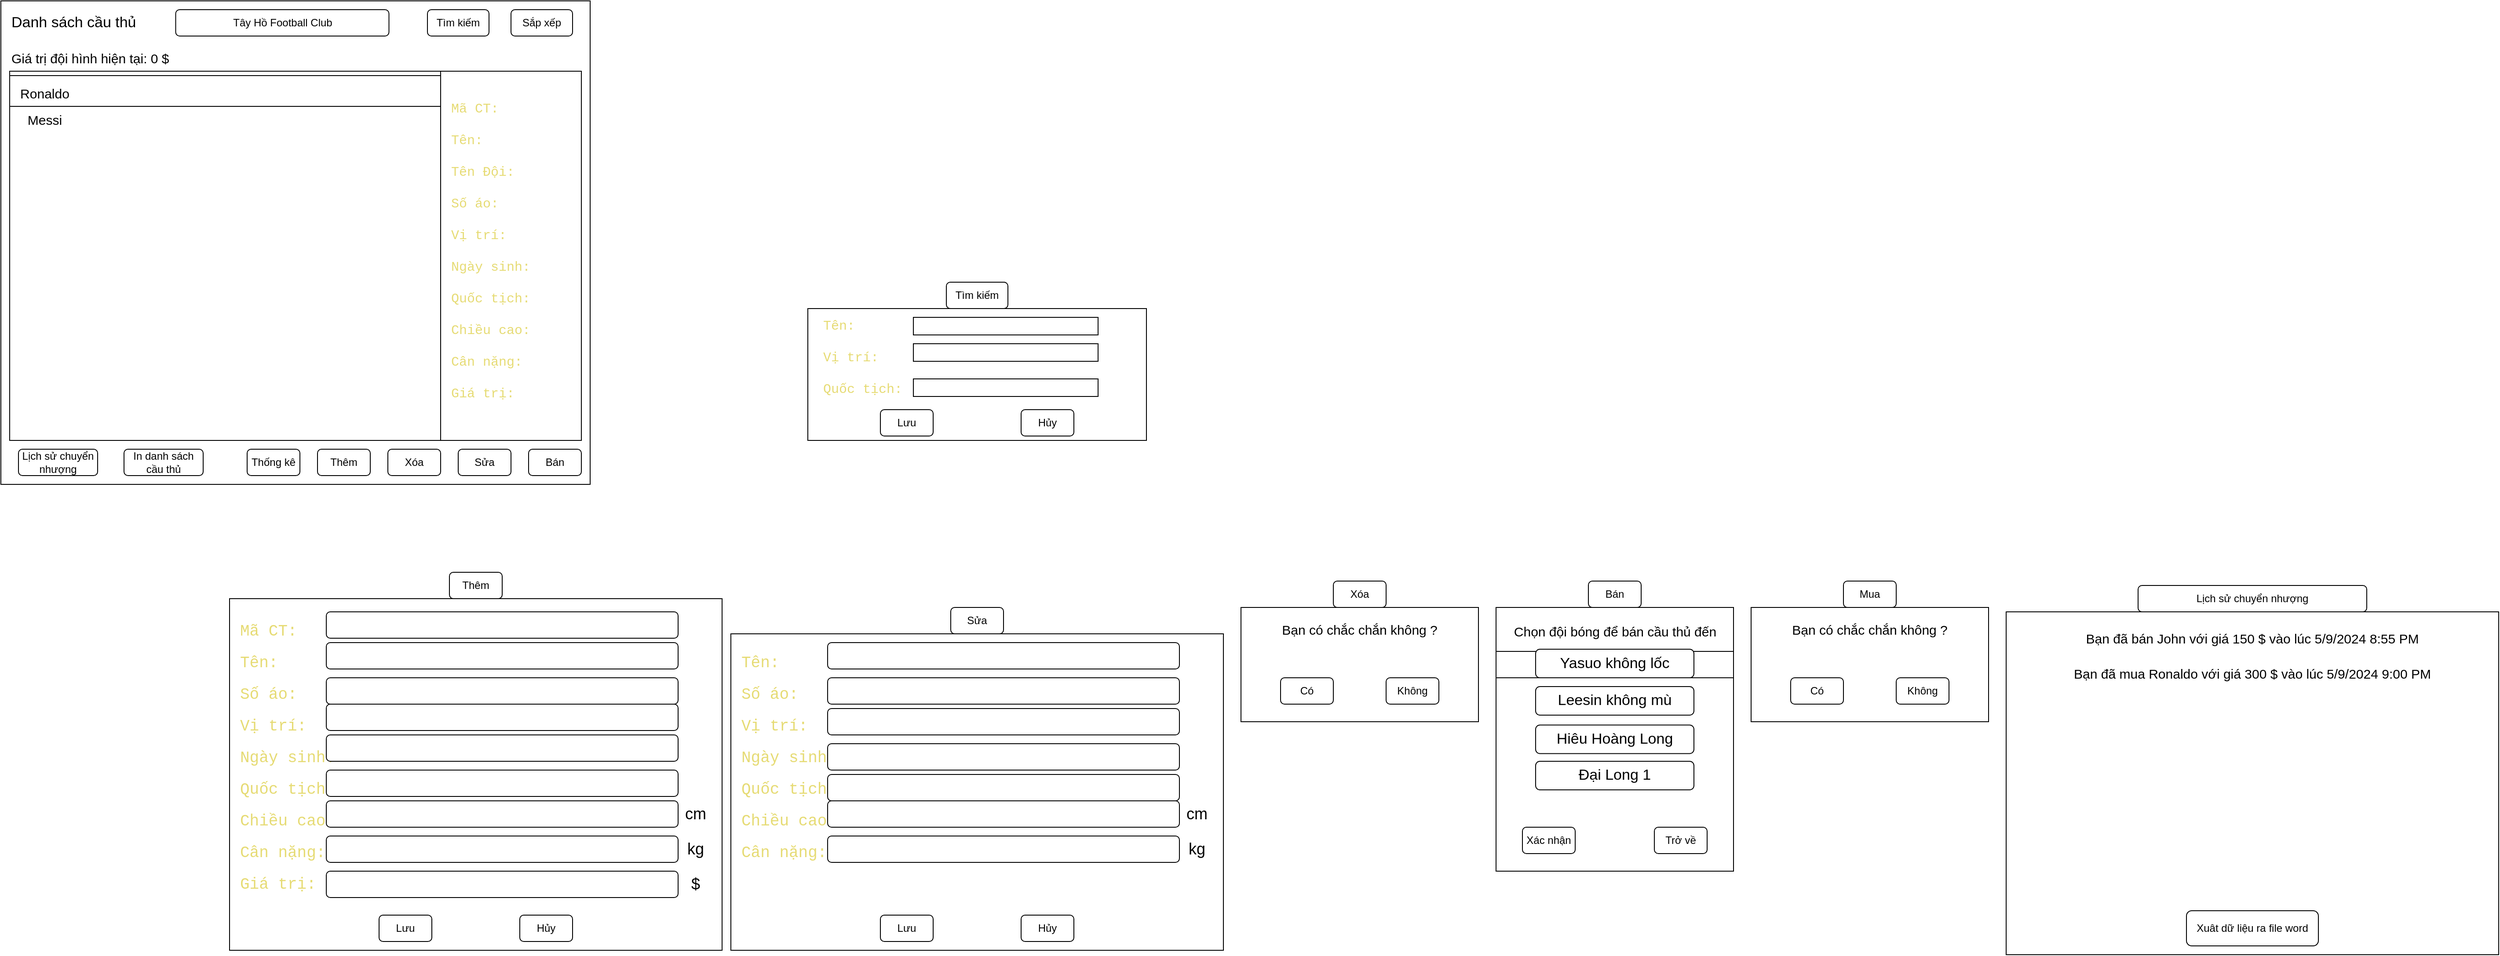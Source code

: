 <mxfile>
    <diagram id="NJaq-msRWG12gq8oBcN4" name="Page-1">
        <mxGraphModel dx="1612" dy="611" grid="1" gridSize="10" guides="1" tooltips="1" connect="1" arrows="1" fold="1" page="1" pageScale="1" pageWidth="850" pageHeight="1100" math="0" shadow="0">
            <root>
                <mxCell id="0"/>
                <mxCell id="1" parent="0"/>
                <mxCell id="4" value="" style="rounded=0;whiteSpace=wrap;html=1;" parent="1" vertex="1">
                    <mxGeometry x="-260" width="670" height="550" as="geometry"/>
                </mxCell>
                <mxCell id="5" value="Thêm" style="rounded=1;whiteSpace=wrap;html=1;" parent="1" vertex="1">
                    <mxGeometry x="100" y="510" width="60" height="30" as="geometry"/>
                </mxCell>
                <mxCell id="6" value="Xóa" style="rounded=1;whiteSpace=wrap;html=1;" parent="1" vertex="1">
                    <mxGeometry x="180" y="510" width="60" height="30" as="geometry"/>
                </mxCell>
                <mxCell id="7" value="Sửa" style="rounded=1;whiteSpace=wrap;html=1;" parent="1" vertex="1">
                    <mxGeometry x="260" y="510" width="60" height="30" as="geometry"/>
                </mxCell>
                <mxCell id="8" value="" style="rounded=0;whiteSpace=wrap;html=1;" parent="1" vertex="1">
                    <mxGeometry x="-250" y="80" width="650" height="420" as="geometry"/>
                </mxCell>
                <mxCell id="9" value="Danh sách cầu thủ" style="text;html=1;strokeColor=none;fillColor=none;align=left;verticalAlign=middle;whiteSpace=wrap;rounded=0;fontSize=17;fontStyle=0" parent="1" vertex="1">
                    <mxGeometry x="-250" y="15" width="160" height="20" as="geometry"/>
                </mxCell>
                <mxCell id="17" value="Bán" style="rounded=1;whiteSpace=wrap;html=1;" parent="1" vertex="1">
                    <mxGeometry x="340" y="510" width="60" height="30" as="geometry"/>
                </mxCell>
                <mxCell id="25" value="Giá trị đội hình hiện tại: 0 $" style="text;html=1;strokeColor=none;fillColor=none;align=left;verticalAlign=middle;whiteSpace=wrap;rounded=0;fontSize=15;" parent="1" vertex="1">
                    <mxGeometry x="-250" y="50" width="190" height="30" as="geometry"/>
                </mxCell>
                <mxCell id="26" value="Lịch sử chuyển nhượng" style="rounded=1;whiteSpace=wrap;html=1;" parent="1" vertex="1">
                    <mxGeometry x="-240" y="510" width="90" height="30" as="geometry"/>
                </mxCell>
                <mxCell id="28" value="Thêm" style="rounded=1;whiteSpace=wrap;html=1;" parent="1" vertex="1">
                    <mxGeometry x="250" y="650" width="60" height="30" as="geometry"/>
                </mxCell>
                <mxCell id="29" value="&lt;span style=&quot;color: rgba(0, 0, 0, 0); font-family: monospace; font-size: 0px; text-align: start;&quot;&gt;%3CmxGraphModel%3E%3Croot%3E%3CmxCell%20id%3D%220%22%2F%3E%3CmxCell%20id%3D%221%22%20parent%3D%220%22%2F%3E%3CmxCell%20id%3D%222%22%20value%3D%22%22%20style%3D%22rounded%3D1%3BwhiteSpace%3Dwrap%3Bhtml%3D1%3BlabelBackgroundColor%3Dnone%3BfontSize%3D18%3B%22%20vertex%3D%221%22%20parent%3D%221%22%3E%3CmxGeometry%20x%3D%2280%22%20y%3D%22680%22%20width%3D%22460%22%20height%3D%2230%22%20as%3D%22geometry%22%2F%3E%3C%2FmxCell%3E%3C%2Froot%3E%3C%2FmxGraphModel%3E&lt;/span&gt;" style="rounded=0;whiteSpace=wrap;html=1;" parent="1" vertex="1">
                    <mxGeometry y="680" width="560" height="400" as="geometry"/>
                </mxCell>
                <mxCell id="30" value="&lt;br style=&quot;font-size: 18px;&quot;&gt;&lt;div style=&quot;color: rgb(255, 255, 255); font-family: &amp;quot;JetBrains Mono Italic&amp;quot;, Consolas, &amp;quot;Courier New&amp;quot;, monospace; font-weight: normal; font-size: 18px; line-height: 18px;&quot;&gt;&lt;div style=&quot;font-size: 18px;&quot;&gt;&lt;span style=&quot;color: rgb(230, 219, 116); font-size: 18px;&quot;&gt;Mã CT:&lt;/span&gt;&lt;/div&gt;&lt;div style=&quot;font-size: 18px;&quot;&gt;&lt;span style=&quot;color: rgb(230, 219, 116); font-size: 18px;&quot;&gt;&lt;br&gt;&lt;/span&gt;&lt;/div&gt;&lt;div style=&quot;font-size: 18px;&quot;&gt;&lt;span style=&quot;color: rgb(230, 219, 116); font-size: 18px;&quot;&gt;Tên:&lt;/span&gt;&lt;/div&gt;&lt;div style=&quot;font-size: 18px;&quot;&gt;&lt;br&gt;&lt;/div&gt;&lt;div style=&quot;font-size: 18px;&quot;&gt;&lt;span style=&quot;color: rgb(230, 219, 116); font-size: 18px;&quot;&gt;Số áo:&lt;/span&gt;&lt;/div&gt;&lt;div style=&quot;font-size: 18px;&quot;&gt;&lt;span style=&quot;color: rgb(230, 219, 116); font-size: 18px;&quot;&gt;&lt;br&gt;&lt;/span&gt;&lt;/div&gt;&lt;div style=&quot;font-size: 18px;&quot;&gt;&lt;span style=&quot;color: rgb(230, 219, 116); font-size: 18px;&quot;&gt;Vị trí:&lt;/span&gt;&lt;/div&gt;&lt;div style=&quot;font-size: 18px;&quot;&gt;&lt;span style=&quot;color: rgb(230, 219, 116); font-size: 18px;&quot;&gt;&lt;br&gt;&lt;/span&gt;&lt;/div&gt;&lt;div style=&quot;font-size: 18px;&quot;&gt;&lt;span style=&quot;color: rgb(230, 219, 116); font-size: 18px;&quot;&gt;Ngày sinh:&lt;/span&gt;&lt;/div&gt;&lt;div style=&quot;font-size: 18px;&quot;&gt;&lt;span style=&quot;color: rgb(230, 219, 116); font-size: 18px;&quot;&gt;&lt;br&gt;&lt;/span&gt;&lt;/div&gt;&lt;div style=&quot;font-size: 18px;&quot;&gt;&lt;span style=&quot;color: rgb(230, 219, 116); font-size: 18px;&quot;&gt;Quốc tịch:&lt;/span&gt;&lt;/div&gt;&lt;div style=&quot;font-size: 18px;&quot;&gt;&lt;span style=&quot;color: rgb(230, 219, 116); font-size: 18px;&quot;&gt;&lt;br&gt;&lt;/span&gt;&lt;/div&gt;&lt;div style=&quot;font-size: 18px;&quot;&gt;&lt;span style=&quot;color: rgb(230, 219, 116); font-size: 18px;&quot;&gt;Chiều cao:&amp;nbsp;&lt;/span&gt;&lt;span style=&quot;color: rgb(230, 219, 116); font-size: 18px;&quot;&gt;cm&lt;/span&gt;&lt;/div&gt;&lt;div style=&quot;font-size: 18px;&quot;&gt;&lt;span style=&quot;color: rgb(230, 219, 116); font-size: 18px;&quot;&gt;&lt;br&gt;&lt;/span&gt;&lt;/div&gt;&lt;div style=&quot;font-size: 18px;&quot;&gt;&lt;span style=&quot;color: rgb(230, 219, 116); font-size: 18px;&quot;&gt;Cân nặng:&lt;/span&gt;&lt;span style=&quot;color: rgb(230, 219, 116); font-size: 18px;&quot;&gt;&amp;nbsp;kg&lt;/span&gt;&lt;/div&gt;&lt;div style=&quot;font-size: 18px;&quot;&gt;&lt;span style=&quot;color: rgb(230, 219, 116); font-size: 18px;&quot;&gt;&lt;br&gt;&lt;/span&gt;&lt;/div&gt;&lt;div style=&quot;font-size: 18px;&quot;&gt;&lt;span style=&quot;color: rgb(230, 219, 116); font-size: 18px;&quot;&gt;Giá trị:&lt;/span&gt;&lt;/div&gt;&lt;/div&gt;" style="text;html=1;strokeColor=none;fillColor=none;align=left;verticalAlign=middle;whiteSpace=wrap;rounded=0;labelBackgroundColor=none;fontSize=18;" parent="1" vertex="1">
                    <mxGeometry x="10" y="670" width="380" height="360" as="geometry"/>
                </mxCell>
                <mxCell id="40" value="" style="rounded=1;whiteSpace=wrap;html=1;labelBackgroundColor=none;fontSize=18;" parent="1" vertex="1">
                    <mxGeometry x="110" y="695" width="400" height="30" as="geometry"/>
                </mxCell>
                <mxCell id="42" value="" style="rounded=1;whiteSpace=wrap;html=1;labelBackgroundColor=none;fontSize=18;" parent="1" vertex="1">
                    <mxGeometry x="110" y="730" width="400" height="30" as="geometry"/>
                </mxCell>
                <mxCell id="43" value="" style="rounded=1;whiteSpace=wrap;html=1;labelBackgroundColor=none;fontSize=18;" parent="1" vertex="1">
                    <mxGeometry x="110" y="770" width="400" height="30" as="geometry"/>
                </mxCell>
                <mxCell id="44" value="" style="rounded=1;whiteSpace=wrap;html=1;labelBackgroundColor=none;fontSize=18;" parent="1" vertex="1">
                    <mxGeometry x="110" y="800" width="400" height="30" as="geometry"/>
                </mxCell>
                <mxCell id="45" value="" style="rounded=1;whiteSpace=wrap;html=1;labelBackgroundColor=none;fontSize=18;" parent="1" vertex="1">
                    <mxGeometry x="110" y="835" width="400" height="30" as="geometry"/>
                </mxCell>
                <mxCell id="46" value="" style="rounded=1;whiteSpace=wrap;html=1;labelBackgroundColor=none;fontSize=18;" parent="1" vertex="1">
                    <mxGeometry x="110" y="875" width="400" height="30" as="geometry"/>
                </mxCell>
                <mxCell id="47" value="" style="rounded=1;whiteSpace=wrap;html=1;labelBackgroundColor=none;fontSize=18;" parent="1" vertex="1">
                    <mxGeometry x="110" y="910" width="400" height="30" as="geometry"/>
                </mxCell>
                <mxCell id="48" value="" style="rounded=1;whiteSpace=wrap;html=1;labelBackgroundColor=none;fontSize=18;" parent="1" vertex="1">
                    <mxGeometry x="110" y="950" width="400" height="30" as="geometry"/>
                </mxCell>
                <mxCell id="49" value="" style="rounded=1;whiteSpace=wrap;html=1;labelBackgroundColor=none;fontSize=18;" parent="1" vertex="1">
                    <mxGeometry x="110" y="990" width="400" height="30" as="geometry"/>
                </mxCell>
                <mxCell id="50" value="cm" style="text;html=1;strokeColor=none;fillColor=none;align=center;verticalAlign=middle;whiteSpace=wrap;rounded=0;labelBackgroundColor=none;fontSize=18;" parent="1" vertex="1">
                    <mxGeometry x="500" y="910" width="60" height="30" as="geometry"/>
                </mxCell>
                <mxCell id="51" value="kg" style="text;html=1;strokeColor=none;fillColor=none;align=center;verticalAlign=middle;whiteSpace=wrap;rounded=0;labelBackgroundColor=none;fontSize=18;" parent="1" vertex="1">
                    <mxGeometry x="500" y="950" width="60" height="30" as="geometry"/>
                </mxCell>
                <mxCell id="52" value="$" style="text;html=1;strokeColor=none;fillColor=none;align=center;verticalAlign=middle;whiteSpace=wrap;rounded=0;labelBackgroundColor=none;fontSize=18;" parent="1" vertex="1">
                    <mxGeometry x="500" y="990" width="60" height="30" as="geometry"/>
                </mxCell>
                <mxCell id="56" value="" style="rounded=0;whiteSpace=wrap;html=1;labelBackgroundColor=none;fontSize=15;" parent="1" vertex="1">
                    <mxGeometry x="240" y="80" width="160" height="420" as="geometry"/>
                </mxCell>
                <mxCell id="57" value="&lt;div style=&quot;color: rgb(255, 255, 255); font-family: &amp;quot;JetBrains Mono Italic&amp;quot;, Consolas, &amp;quot;Courier New&amp;quot;, monospace; line-height: 18px;&quot;&gt;&lt;div&gt;&lt;span style=&quot;color: #e6db74;&quot;&gt;Mã CT:&lt;/span&gt;&lt;/div&gt;&lt;div&gt;&lt;span style=&quot;color: #743ad5;&quot;&gt;&lt;br&gt;&lt;/span&gt;&lt;/div&gt;&lt;div&gt;&lt;span style=&quot;color: #e6db74;&quot;&gt;Tên:&lt;/span&gt;&lt;/div&gt;&lt;div&gt;&lt;span style=&quot;color: #743ad5;&quot;&gt;&lt;br&gt;&lt;/span&gt;&lt;/div&gt;&lt;div&gt;&lt;span style=&quot;color: #e6db74;&quot;&gt;Tên Đội:&lt;/span&gt;&lt;/div&gt;&lt;div&gt;&lt;span style=&quot;color: #743ad5;&quot;&gt;&lt;br&gt;&lt;/span&gt;&lt;/div&gt;&lt;div&gt;&lt;span style=&quot;color: #e6db74;&quot;&gt;Số áo:&lt;/span&gt;&lt;/div&gt;&lt;div&gt;&lt;span style=&quot;color: #743ad5;&quot;&gt;&lt;br&gt;&lt;/span&gt;&lt;/div&gt;&lt;div&gt;&lt;span style=&quot;color: #e6db74;&quot;&gt;Vị trí:&lt;/span&gt;&lt;/div&gt;&lt;div&gt;&lt;span style=&quot;color: #743ad5;&quot;&gt;&lt;br&gt;&lt;/span&gt;&lt;/div&gt;&lt;div&gt;&lt;span style=&quot;color: #e6db74;&quot;&gt;Ngày sinh:&lt;/span&gt;&lt;/div&gt;&lt;div&gt;&lt;br&gt;&lt;/div&gt;&lt;div&gt;&lt;span style=&quot;color: #e6db74;&quot;&gt;Quốc tịch:&lt;/span&gt;&lt;/div&gt;&lt;div&gt;&lt;span style=&quot;color: #743ad5;&quot;&gt;&lt;br&gt;&lt;/span&gt;&lt;/div&gt;&lt;div&gt;&lt;span style=&quot;color: #e6db74;&quot;&gt;Chiều cao:&lt;/span&gt;&lt;/div&gt;&lt;div&gt;&lt;span style=&quot;color: #e6db74;&quot;&gt;&lt;br&gt;&lt;/span&gt;&lt;/div&gt;&lt;div&gt;&lt;span style=&quot;color: #e6db74;&quot;&gt;Cân nặng:&lt;/span&gt;&lt;/div&gt;&lt;div&gt;&lt;span style=&quot;color: #e6db74;&quot;&gt;&lt;br&gt;&lt;/span&gt;&lt;/div&gt;&lt;div&gt;&lt;span style=&quot;color: #e6db74;&quot;&gt;Giá trị:&lt;/span&gt;&lt;/div&gt;&lt;/div&gt;" style="text;html=1;strokeColor=none;fillColor=none;align=left;verticalAlign=middle;whiteSpace=wrap;rounded=0;labelBackgroundColor=none;fontSize=15;" parent="1" vertex="1">
                    <mxGeometry x="250" y="235" width="220" height="100" as="geometry"/>
                </mxCell>
                <mxCell id="60" value="Messi" style="text;html=1;strokeColor=none;fillColor=none;align=center;verticalAlign=middle;whiteSpace=wrap;rounded=0;labelBackgroundColor=none;fontSize=15;" parent="1" vertex="1">
                    <mxGeometry x="-240" y="120" width="60" height="30" as="geometry"/>
                </mxCell>
                <mxCell id="61" value="Sửa" style="rounded=1;whiteSpace=wrap;html=1;" parent="1" vertex="1">
                    <mxGeometry x="820" y="690" width="60" height="30" as="geometry"/>
                </mxCell>
                <mxCell id="98" value="&lt;span style=&quot;color: rgba(0, 0, 0, 0); font-family: monospace; font-size: 0px; text-align: start;&quot;&gt;%3CmxGraphModel%3E%3Croot%3E%3CmxCell%20id%3D%220%22%2F%3E%3CmxCell%20id%3D%221%22%20parent%3D%220%22%2F%3E%3CmxCell%20id%3D%222%22%20value%3D%22%22%20style%3D%22rounded%3D1%3BwhiteSpace%3Dwrap%3Bhtml%3D1%3BlabelBackgroundColor%3Dnone%3BfontSize%3D18%3B%22%20vertex%3D%221%22%20parent%3D%221%22%3E%3CmxGeometry%20x%3D%2280%22%20y%3D%22680%22%20width%3D%22460%22%20height%3D%2230%22%20as%3D%22geometry%22%2F%3E%3C%2FmxCell%3E%3C%2Froot%3E%3C%2FmxGraphModel%3E&lt;/span&gt;" style="rounded=0;whiteSpace=wrap;html=1;" parent="1" vertex="1">
                    <mxGeometry x="570" y="720" width="560" height="360" as="geometry"/>
                </mxCell>
                <mxCell id="99" value="&lt;br style=&quot;font-size: 18px;&quot;&gt;&lt;div style=&quot;color: rgb(255, 255, 255); font-family: &amp;quot;JetBrains Mono Italic&amp;quot;, Consolas, &amp;quot;Courier New&amp;quot;, monospace; font-weight: normal; font-size: 18px; line-height: 18px;&quot;&gt;&lt;div style=&quot;font-size: 18px;&quot;&gt;&lt;br&gt;&lt;/div&gt;&lt;div style=&quot;font-size: 18px;&quot;&gt;&lt;span style=&quot;color: rgb(230, 219, 116); font-size: 18px;&quot;&gt;Tên:&lt;/span&gt;&lt;/div&gt;&lt;div style=&quot;font-size: 18px;&quot;&gt;&lt;span style=&quot;color: rgb(230, 219, 116); font-size: 18px;&quot;&gt;&lt;br&gt;&lt;/span&gt;&lt;/div&gt;&lt;div style=&quot;font-size: 18px;&quot;&gt;&lt;span style=&quot;color: rgb(230, 219, 116); font-size: 18px;&quot;&gt;Số áo:&lt;/span&gt;&lt;/div&gt;&lt;div style=&quot;font-size: 18px;&quot;&gt;&lt;span style=&quot;color: rgb(230, 219, 116); font-size: 18px;&quot;&gt;&lt;br&gt;&lt;/span&gt;&lt;/div&gt;&lt;div style=&quot;font-size: 18px;&quot;&gt;&lt;span style=&quot;color: rgb(230, 219, 116); font-size: 18px;&quot;&gt;Vị trí:&lt;/span&gt;&lt;/div&gt;&lt;div style=&quot;font-size: 18px;&quot;&gt;&lt;span style=&quot;color: rgb(230, 219, 116); font-size: 18px;&quot;&gt;&lt;br&gt;&lt;/span&gt;&lt;/div&gt;&lt;div style=&quot;font-size: 18px;&quot;&gt;&lt;span style=&quot;color: rgb(230, 219, 116); font-size: 18px;&quot;&gt;Ngày sinh:&lt;/span&gt;&lt;/div&gt;&lt;div style=&quot;font-size: 18px;&quot;&gt;&lt;span style=&quot;color: rgb(230, 219, 116); font-size: 18px;&quot;&gt;&lt;br&gt;&lt;/span&gt;&lt;/div&gt;&lt;div style=&quot;font-size: 18px;&quot;&gt;&lt;span style=&quot;color: rgb(230, 219, 116); font-size: 18px;&quot;&gt;Quốc tịch:&lt;/span&gt;&lt;/div&gt;&lt;div style=&quot;font-size: 18px;&quot;&gt;&lt;span style=&quot;color: rgb(230, 219, 116); font-size: 18px;&quot;&gt;&lt;br&gt;&lt;/span&gt;&lt;/div&gt;&lt;div style=&quot;font-size: 18px;&quot;&gt;&lt;span style=&quot;color: rgb(230, 219, 116); font-size: 18px;&quot;&gt;Chiều cao:&amp;nbsp;&lt;/span&gt;&lt;span style=&quot;color: rgb(230, 219, 116); font-size: 18px;&quot;&gt;cm&lt;/span&gt;&lt;/div&gt;&lt;div style=&quot;font-size: 18px;&quot;&gt;&lt;span style=&quot;color: rgb(230, 219, 116); font-size: 18px;&quot;&gt;&lt;br&gt;&lt;/span&gt;&lt;/div&gt;&lt;div style=&quot;font-size: 18px;&quot;&gt;&lt;span style=&quot;color: rgb(230, 219, 116); font-size: 18px;&quot;&gt;Cân nặng:&lt;/span&gt;&lt;span style=&quot;color: rgb(230, 219, 116); font-size: 18px;&quot;&gt;&amp;nbsp;kg&lt;/span&gt;&lt;/div&gt;&lt;div style=&quot;font-size: 18px;&quot;&gt;&lt;br&gt;&lt;/div&gt;&lt;/div&gt;" style="text;html=1;strokeColor=none;fillColor=none;align=left;verticalAlign=middle;whiteSpace=wrap;rounded=0;labelBackgroundColor=none;fontSize=18;" parent="1" vertex="1">
                    <mxGeometry x="580" y="670" width="380" height="360" as="geometry"/>
                </mxCell>
                <mxCell id="102" value="" style="rounded=1;whiteSpace=wrap;html=1;labelBackgroundColor=none;fontSize=18;" parent="1" vertex="1">
                    <mxGeometry x="680" y="730" width="400" height="30" as="geometry"/>
                </mxCell>
                <mxCell id="103" value="" style="rounded=1;whiteSpace=wrap;html=1;labelBackgroundColor=none;fontSize=18;" parent="1" vertex="1">
                    <mxGeometry x="680" y="770" width="400" height="30" as="geometry"/>
                </mxCell>
                <mxCell id="104" value="" style="rounded=1;whiteSpace=wrap;html=1;labelBackgroundColor=none;fontSize=18;" parent="1" vertex="1">
                    <mxGeometry x="680" y="805" width="400" height="30" as="geometry"/>
                </mxCell>
                <mxCell id="105" value="" style="rounded=1;whiteSpace=wrap;html=1;labelBackgroundColor=none;fontSize=18;" parent="1" vertex="1">
                    <mxGeometry x="680" y="845" width="400" height="30" as="geometry"/>
                </mxCell>
                <mxCell id="106" value="" style="rounded=1;whiteSpace=wrap;html=1;labelBackgroundColor=none;fontSize=18;" parent="1" vertex="1">
                    <mxGeometry x="680" y="880" width="400" height="30" as="geometry"/>
                </mxCell>
                <mxCell id="107" value="" style="rounded=1;whiteSpace=wrap;html=1;labelBackgroundColor=none;fontSize=18;" parent="1" vertex="1">
                    <mxGeometry x="680" y="910" width="400" height="30" as="geometry"/>
                </mxCell>
                <mxCell id="108" value="" style="rounded=1;whiteSpace=wrap;html=1;labelBackgroundColor=none;fontSize=18;" parent="1" vertex="1">
                    <mxGeometry x="680" y="950" width="400" height="30" as="geometry"/>
                </mxCell>
                <mxCell id="110" value="cm" style="text;html=1;strokeColor=none;fillColor=none;align=center;verticalAlign=middle;whiteSpace=wrap;rounded=0;labelBackgroundColor=none;fontSize=18;" parent="1" vertex="1">
                    <mxGeometry x="1070" y="910" width="60" height="30" as="geometry"/>
                </mxCell>
                <mxCell id="111" value="kg" style="text;html=1;strokeColor=none;fillColor=none;align=center;verticalAlign=middle;whiteSpace=wrap;rounded=0;labelBackgroundColor=none;fontSize=18;" parent="1" vertex="1">
                    <mxGeometry x="1070" y="950" width="60" height="30" as="geometry"/>
                </mxCell>
                <mxCell id="113" value="Lưu" style="rounded=1;whiteSpace=wrap;html=1;" parent="1" vertex="1">
                    <mxGeometry x="740" y="1040" width="60" height="30" as="geometry"/>
                </mxCell>
                <mxCell id="114" value="Hủy" style="rounded=1;whiteSpace=wrap;html=1;" parent="1" vertex="1">
                    <mxGeometry x="900" y="1040" width="60" height="30" as="geometry"/>
                </mxCell>
                <mxCell id="117" value="Lưu" style="rounded=1;whiteSpace=wrap;html=1;" parent="1" vertex="1">
                    <mxGeometry x="170" y="1040" width="60" height="30" as="geometry"/>
                </mxCell>
                <mxCell id="118" value="Hủy" style="rounded=1;whiteSpace=wrap;html=1;" parent="1" vertex="1">
                    <mxGeometry x="330" y="1040" width="60" height="30" as="geometry"/>
                </mxCell>
                <mxCell id="119" value="Xóa" style="rounded=1;whiteSpace=wrap;html=1;" parent="1" vertex="1">
                    <mxGeometry x="1255" y="660" width="60" height="30" as="geometry"/>
                </mxCell>
                <mxCell id="120" value="&lt;span style=&quot;color: rgba(0, 0, 0, 0); font-family: monospace; font-size: 0px; text-align: start;&quot;&gt;%3CmxGraphModel%3E%3Croot%3E%3CmxCell%20id%3D%220%22%2F%3E%3CmxCell%20id%3D%221%22%20parent%3D%220%22%2F%3E%3CmxCell%20id%3D%222%22%20value%3D%22%22%20style%3D%22rounded%3D1%3BwhiteSpace%3Dwrap%3Bhtml%3D1%3BlabelBackgroundColor%3Dnone%3BfontSize%3D18%3B%22%20vertex%3D%221%22%20parent%3D%221%22%3E%3CmxGeometry%20x%3D%2280%22%20y%3D%22680%22%20width%3D%22460%22%20height%3D%2230%22%20as%3D%22geometry%22%2F%3E%3C%2FmxCell%3E%3C%2Froot%3E%3C%2FmxGraphModel%3E&lt;/span&gt;" style="rounded=0;whiteSpace=wrap;html=1;" parent="1" vertex="1">
                    <mxGeometry x="1150" y="690" width="270" height="130" as="geometry"/>
                </mxCell>
                <mxCell id="121" value="Bạn có chắc chắn không ?" style="text;html=1;strokeColor=none;fillColor=none;align=center;verticalAlign=middle;whiteSpace=wrap;rounded=0;labelBackgroundColor=none;fontSize=15;" parent="1" vertex="1">
                    <mxGeometry x="1175" y="700" width="220" height="30" as="geometry"/>
                </mxCell>
                <mxCell id="122" value="Có" style="rounded=1;whiteSpace=wrap;html=1;" parent="1" vertex="1">
                    <mxGeometry x="1195" y="770" width="60" height="30" as="geometry"/>
                </mxCell>
                <mxCell id="123" value="Không" style="rounded=1;whiteSpace=wrap;html=1;" parent="1" vertex="1">
                    <mxGeometry x="1315" y="770" width="60" height="30" as="geometry"/>
                </mxCell>
                <mxCell id="127" value="" style="rounded=0;whiteSpace=wrap;html=1;labelBackgroundColor=none;fontSize=15;" parent="1" vertex="1">
                    <mxGeometry x="-250" y="85" width="490" height="35" as="geometry"/>
                </mxCell>
                <mxCell id="55" value="Ronaldo" style="text;html=1;strokeColor=none;fillColor=none;align=center;verticalAlign=middle;whiteSpace=wrap;rounded=0;labelBackgroundColor=none;fontSize=15;" parent="1" vertex="1">
                    <mxGeometry x="-240" y="90" width="60" height="30" as="geometry"/>
                </mxCell>
                <mxCell id="129" value="Bán" style="rounded=1;whiteSpace=wrap;html=1;" parent="1" vertex="1">
                    <mxGeometry x="1545" y="660" width="60" height="30" as="geometry"/>
                </mxCell>
                <mxCell id="130" value="&lt;span style=&quot;color: rgba(0, 0, 0, 0); font-family: monospace; font-size: 0px; text-align: start;&quot;&gt;%3CmxGraphModel%3E%3Croot%3E%3CmxCell%20id%3D%220%22%2F%3E%3CmxCell%20id%3D%221%22%20parent%3D%220%22%2F%3E%3CmxCell%20id%3D%222%22%20value%3D%22%22%20style%3D%22rounded%3D1%3BwhiteSpace%3Dwrap%3Bhtml%3D1%3BlabelBackgroundColor%3Dnone%3BfontSize%3D18%3B%22%20vertex%3D%221%22%20parent%3D%221%22%3E%3CmxGeometry%20x%3D%2280%22%20y%3D%22680%22%20width%3D%22460%22%20height%3D%2230%22%20as%3D%22geometry%22%2F%3E%3C%2FmxCell%3E%3C%2Froot%3E%3C%2FmxGraphModel%3E&lt;/span&gt;" style="rounded=0;whiteSpace=wrap;html=1;" parent="1" vertex="1">
                    <mxGeometry x="1440" y="690" width="270" height="300" as="geometry"/>
                </mxCell>
                <mxCell id="131" value="Chọn đội bóng để bán cầu thủ đến" style="text;html=1;strokeColor=none;fillColor=none;align=center;verticalAlign=middle;whiteSpace=wrap;rounded=0;labelBackgroundColor=none;fontSize=15;" parent="1" vertex="1">
                    <mxGeometry x="1452.5" y="700" width="245" height="33.41" as="geometry"/>
                </mxCell>
                <mxCell id="134" value="Mua" style="rounded=1;whiteSpace=wrap;html=1;" parent="1" vertex="1">
                    <mxGeometry x="1835" y="660" width="60" height="30" as="geometry"/>
                </mxCell>
                <mxCell id="135" value="&lt;span style=&quot;color: rgba(0, 0, 0, 0); font-family: monospace; font-size: 0px; text-align: start;&quot;&gt;%3CmxGraphModel%3E%3Croot%3E%3CmxCell%20id%3D%220%22%2F%3E%3CmxCell%20id%3D%221%22%20parent%3D%220%22%2F%3E%3CmxCell%20id%3D%222%22%20value%3D%22%22%20style%3D%22rounded%3D1%3BwhiteSpace%3Dwrap%3Bhtml%3D1%3BlabelBackgroundColor%3Dnone%3BfontSize%3D18%3B%22%20vertex%3D%221%22%20parent%3D%221%22%3E%3CmxGeometry%20x%3D%2280%22%20y%3D%22680%22%20width%3D%22460%22%20height%3D%2230%22%20as%3D%22geometry%22%2F%3E%3C%2FmxCell%3E%3C%2Froot%3E%3C%2FmxGraphModel%3E&lt;/span&gt;" style="rounded=0;whiteSpace=wrap;html=1;" parent="1" vertex="1">
                    <mxGeometry x="1730" y="690" width="270" height="130" as="geometry"/>
                </mxCell>
                <mxCell id="136" value="Bạn có chắc chắn không ?" style="text;html=1;strokeColor=none;fillColor=none;align=center;verticalAlign=middle;whiteSpace=wrap;rounded=0;labelBackgroundColor=none;fontSize=15;" parent="1" vertex="1">
                    <mxGeometry x="1755" y="700" width="220" height="30" as="geometry"/>
                </mxCell>
                <mxCell id="137" value="Có" style="rounded=1;whiteSpace=wrap;html=1;" parent="1" vertex="1">
                    <mxGeometry x="1775" y="770" width="60" height="30" as="geometry"/>
                </mxCell>
                <mxCell id="138" value="Không" style="rounded=1;whiteSpace=wrap;html=1;" parent="1" vertex="1">
                    <mxGeometry x="1895" y="770" width="60" height="30" as="geometry"/>
                </mxCell>
                <mxCell id="139" value="Lịch sử chuyển nhượng" style="rounded=1;whiteSpace=wrap;html=1;" parent="1" vertex="1">
                    <mxGeometry x="2170" y="665" width="260" height="30" as="geometry"/>
                </mxCell>
                <mxCell id="140" value="&lt;span style=&quot;color: rgba(0, 0, 0, 0); font-family: monospace; font-size: 0px; text-align: start;&quot;&gt;%3CmxGraphModel%3E%3Croot%3E%3CmxCell%20id%3D%220%22%2F%3E%3CmxCell%20id%3D%221%22%20parent%3D%220%22%2F%3E%3CmxCell%20id%3D%222%22%20value%3D%22%22%20style%3D%22rounded%3D1%3BwhiteSpace%3Dwrap%3Bhtml%3D1%3BlabelBackgroundColor%3Dnone%3BfontSize%3D18%3B%22%20vertex%3D%221%22%20parent%3D%221%22%3E%3CmxGeometry%20x%3D%2280%22%20y%3D%22680%22%20width%3D%22460%22%20height%3D%2230%22%20as%3D%22geometry%22%2F%3E%3C%2FmxCell%3E%3C%2Froot%3E%3C%2FmxGraphModel%3E&lt;/span&gt;" style="rounded=0;whiteSpace=wrap;html=1;" parent="1" vertex="1">
                    <mxGeometry x="2020" y="695" width="560" height="390" as="geometry"/>
                </mxCell>
                <mxCell id="156" value="Bạn đã bán John với giá 150 $ vào lúc 5/9/2024 8:55 PM" style="text;html=1;strokeColor=none;fillColor=none;align=center;verticalAlign=middle;whiteSpace=wrap;rounded=0;labelBackgroundColor=none;fontSize=15;" parent="1" vertex="1">
                    <mxGeometry x="2095" y="710" width="410" height="30" as="geometry"/>
                </mxCell>
                <mxCell id="158" value="Bạn đã mua Ronaldo với giá 300 $ vào lúc 5/9/2024 9:00 PM" style="text;html=1;strokeColor=none;fillColor=none;align=center;verticalAlign=middle;whiteSpace=wrap;rounded=0;labelBackgroundColor=none;fontSize=15;" parent="1" vertex="1">
                    <mxGeometry x="2095" y="750" width="410" height="30" as="geometry"/>
                </mxCell>
                <mxCell id="167" value="Tìm kiếm" style="rounded=1;whiteSpace=wrap;html=1;" parent="1" vertex="1">
                    <mxGeometry x="815" y="320" width="70" height="30" as="geometry"/>
                </mxCell>
                <mxCell id="168" value="" style="rounded=0;whiteSpace=wrap;html=1;" parent="1" vertex="1">
                    <mxGeometry x="657.5" y="350" width="385" height="150" as="geometry"/>
                </mxCell>
                <mxCell id="169" value="&lt;div style=&quot;color: rgb(255, 255, 255); font-family: &amp;quot;JetBrains Mono Italic&amp;quot;, Consolas, &amp;quot;Courier New&amp;quot;, monospace; line-height: 18px;&quot;&gt;&lt;div&gt;&lt;span style=&quot;color: rgb(230, 219, 116); background-color: initial;&quot;&gt;Tên:&lt;/span&gt;&lt;/div&gt;&lt;div&gt;&lt;span style=&quot;color: #743ad5;&quot;&gt;&lt;br&gt;&lt;/span&gt;&lt;/div&gt;&lt;div&gt;&lt;span style=&quot;color: #e6db74;&quot;&gt;Vị trí:&lt;/span&gt;&lt;/div&gt;&lt;div&gt;&lt;br&gt;&lt;/div&gt;&lt;div&gt;&lt;span style=&quot;color: #e6db74;&quot;&gt;Quốc tịch:&lt;/span&gt;&lt;/div&gt;&lt;div&gt;&lt;br&gt;&lt;/div&gt;&lt;/div&gt;" style="text;html=1;strokeColor=none;fillColor=none;align=left;verticalAlign=middle;whiteSpace=wrap;rounded=0;labelBackgroundColor=none;fontSize=15;" parent="1" vertex="1">
                    <mxGeometry x="672.5" y="365" width="220" height="100" as="geometry"/>
                </mxCell>
                <mxCell id="171" value="" style="rounded=0;whiteSpace=wrap;html=1;" parent="1" vertex="1">
                    <mxGeometry x="777.5" y="430" width="210" height="20" as="geometry"/>
                </mxCell>
                <mxCell id="172" value="" style="rounded=0;whiteSpace=wrap;html=1;" parent="1" vertex="1">
                    <mxGeometry x="777.5" y="360" width="210" height="20" as="geometry"/>
                </mxCell>
                <mxCell id="173" value="" style="rounded=0;whiteSpace=wrap;html=1;" parent="1" vertex="1">
                    <mxGeometry x="777.5" y="390" width="210" height="20" as="geometry"/>
                </mxCell>
                <mxCell id="177" value="Lưu" style="rounded=1;whiteSpace=wrap;html=1;" parent="1" vertex="1">
                    <mxGeometry x="740" y="465" width="60" height="30" as="geometry"/>
                </mxCell>
                <mxCell id="178" value="Hủy" style="rounded=1;whiteSpace=wrap;html=1;" parent="1" vertex="1">
                    <mxGeometry x="900" y="465" width="60" height="30" as="geometry"/>
                </mxCell>
                <mxCell id="180" value="Xuât dữ liệu ra file word" style="rounded=1;whiteSpace=wrap;html=1;" parent="1" vertex="1">
                    <mxGeometry x="2225" y="1035" width="150" height="40" as="geometry"/>
                </mxCell>
                <mxCell id="182" value="Tìm kiếm" style="rounded=1;whiteSpace=wrap;html=1;" parent="1" vertex="1">
                    <mxGeometry x="225" y="10" width="70" height="30" as="geometry"/>
                </mxCell>
                <mxCell id="183" value="Sắp xếp" style="rounded=1;whiteSpace=wrap;html=1;" parent="1" vertex="1">
                    <mxGeometry x="320" y="10" width="70" height="30" as="geometry"/>
                </mxCell>
                <mxCell id="186" value="Tây Hồ Football Club" style="rounded=1;whiteSpace=wrap;html=1;" vertex="1" parent="1">
                    <mxGeometry x="-61.25" y="10" width="242.5" height="30" as="geometry"/>
                </mxCell>
                <mxCell id="192" value="Thống kê" style="rounded=1;whiteSpace=wrap;html=1;" vertex="1" parent="1">
                    <mxGeometry x="20" y="510" width="60" height="30" as="geometry"/>
                </mxCell>
                <mxCell id="198" value="Leesin không mù&lt;span style=&quot;color: rgba(0, 0, 0, 0); font-family: monospace; font-size: 0px; text-align: start;&quot;&gt;%3CmxGraphModel%3E%3Croot%3E%3CmxCell%20id%3D%220%22%2F%3E%3CmxCell%20id%3D%221%22%20parent%3D%220%22%2F%3E%3CmxCell%20id%3D%222%22%20value%3D%22Yasuo%20kh%C3%B4ng%20l%E1%BB%91c%22%20style%3D%22rounded%3D1%3BwhiteSpace%3Dwrap%3Bhtml%3D1%3BfontSize%3D17%3B%22%20vertex%3D%221%22%20parent%3D%221%22%3E%3CmxGeometry%20x%3D%221485%22%20y%3D%22737.5%22%20width%3D%22180%22%20height%3D%2232.5%22%20as%3D%22geometry%22%2F%3E%3C%2FmxCell%3E%3C%2Froot%3E%3C%2FmxGraphModel%3E&lt;/span&gt;" style="rounded=1;whiteSpace=wrap;html=1;fontSize=17;" vertex="1" parent="1">
                    <mxGeometry x="1485" y="780" width="180" height="32.5" as="geometry"/>
                </mxCell>
                <mxCell id="199" value="Hiêu Hoàng Long" style="rounded=1;whiteSpace=wrap;html=1;fontSize=17;" vertex="1" parent="1">
                    <mxGeometry x="1485" y="823.75" width="180" height="32.5" as="geometry"/>
                </mxCell>
                <mxCell id="200" value="Đại Long 1" style="rounded=1;whiteSpace=wrap;html=1;fontSize=17;" vertex="1" parent="1">
                    <mxGeometry x="1485" y="865" width="180" height="32.5" as="geometry"/>
                </mxCell>
                <mxCell id="202" value="" style="rounded=0;whiteSpace=wrap;html=1;fontSize=17;" vertex="1" parent="1">
                    <mxGeometry x="1440" y="740" width="270" height="30" as="geometry"/>
                </mxCell>
                <mxCell id="197" value="Yasuo không lốc" style="rounded=1;whiteSpace=wrap;html=1;fontSize=17;" vertex="1" parent="1">
                    <mxGeometry x="1485" y="737.5" width="180" height="32.5" as="geometry"/>
                </mxCell>
                <mxCell id="204" value="Xác nhận" style="rounded=1;whiteSpace=wrap;html=1;" vertex="1" parent="1">
                    <mxGeometry x="1470" y="940" width="60" height="30" as="geometry"/>
                </mxCell>
                <mxCell id="205" value="Trở về" style="rounded=1;whiteSpace=wrap;html=1;" vertex="1" parent="1">
                    <mxGeometry x="1620" y="940" width="60" height="30" as="geometry"/>
                </mxCell>
                <mxCell id="206" value="In danh sách cầu thủ" style="rounded=1;whiteSpace=wrap;html=1;" vertex="1" parent="1">
                    <mxGeometry x="-120" y="510" width="90" height="30" as="geometry"/>
                </mxCell>
            </root>
        </mxGraphModel>
    </diagram>
</mxfile>